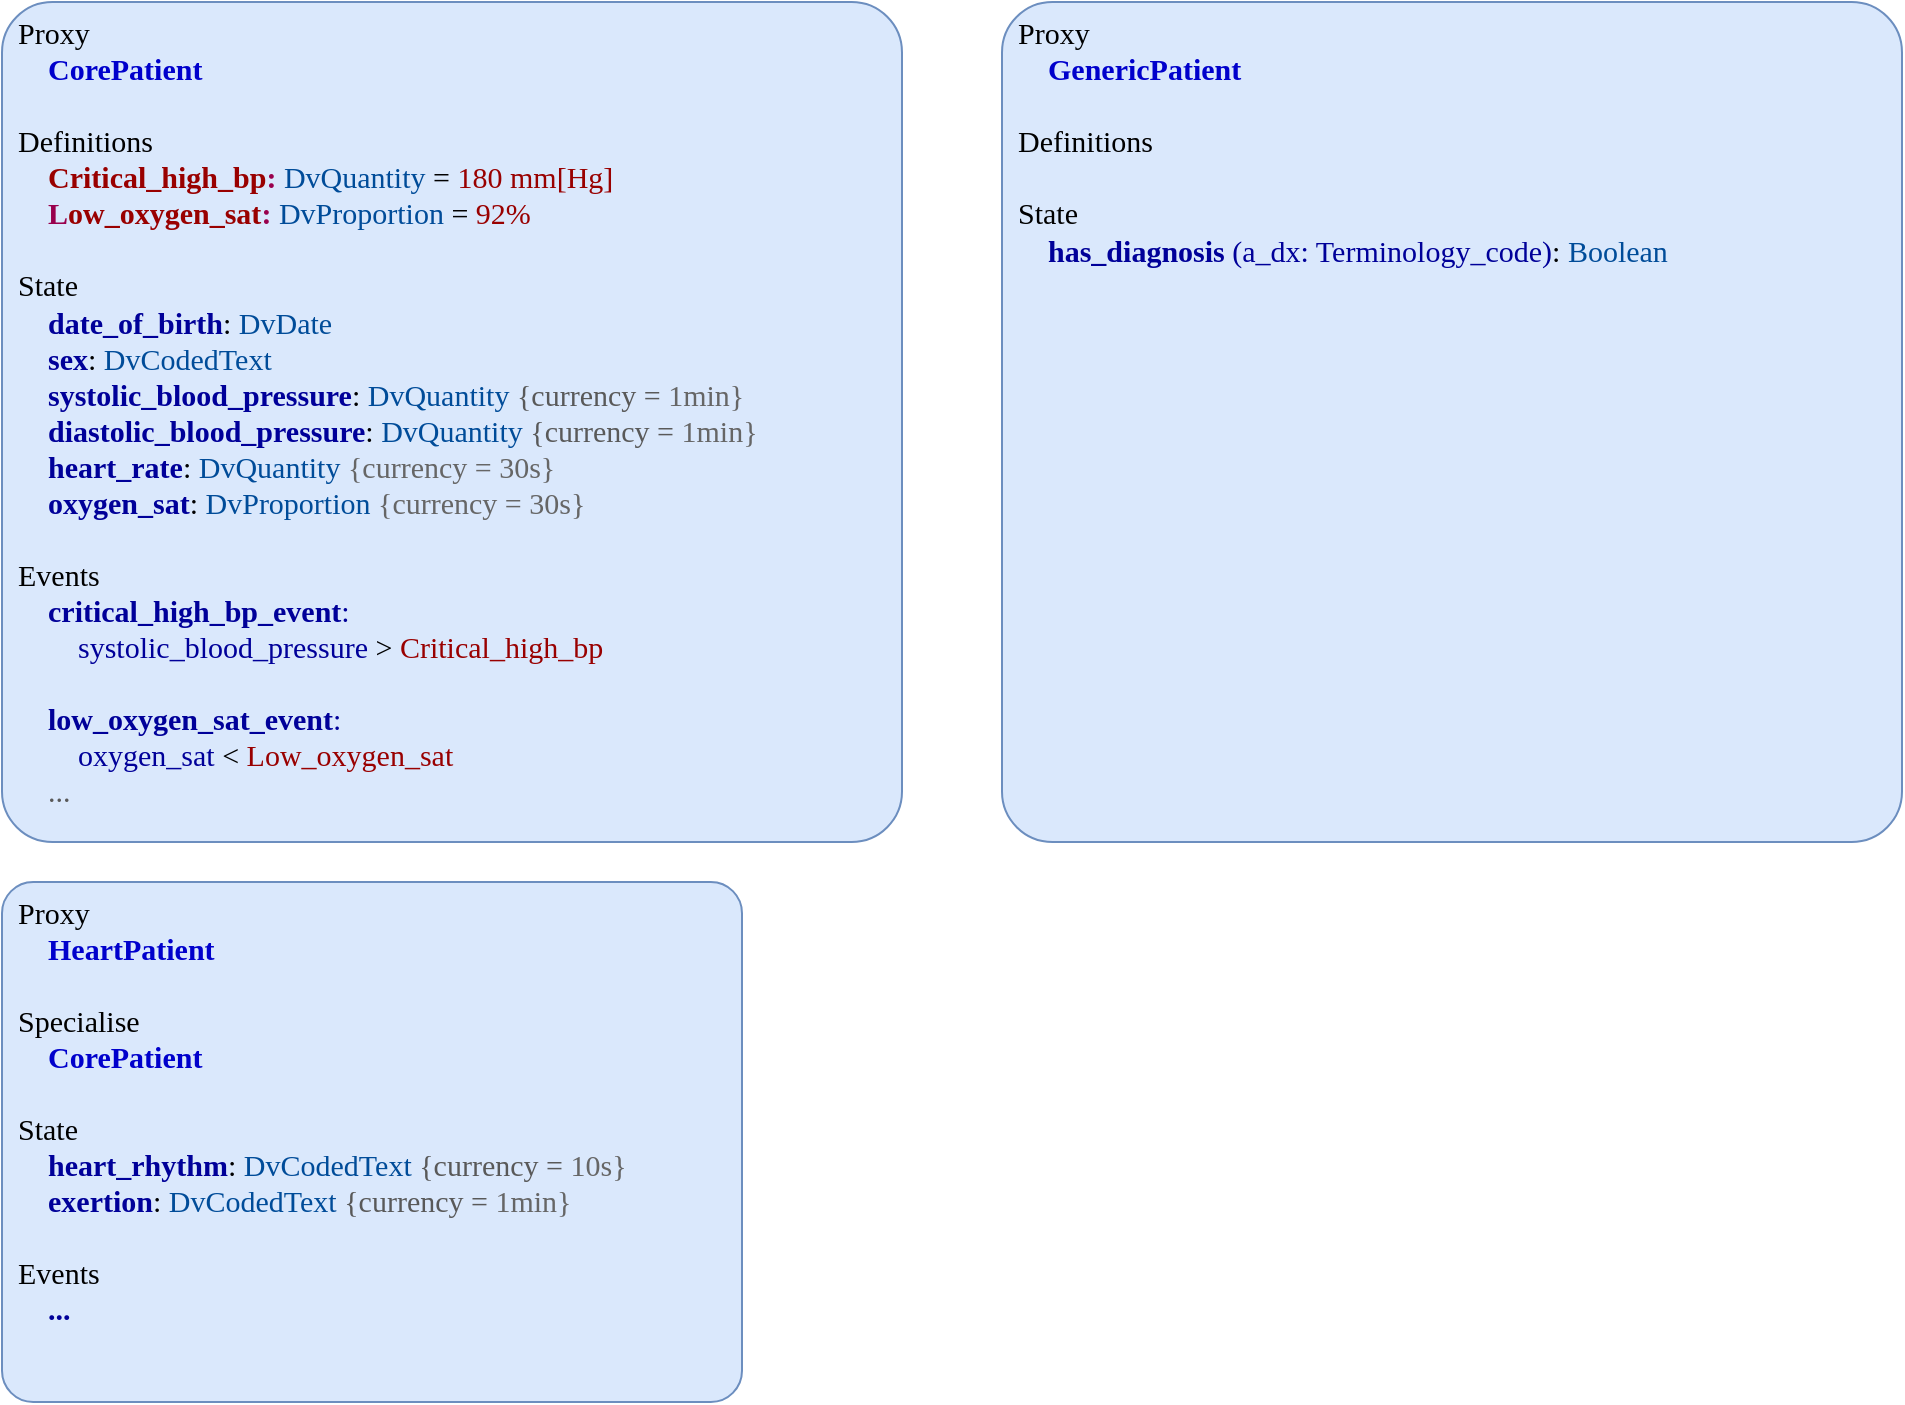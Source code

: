 <mxfile version="12.6.5" type="device"><diagram id="-mjmxiD4SZ3i_Z-_ZSI0" name="Page-1"><mxGraphModel dx="1368" dy="816" grid="1" gridSize="10" guides="1" tooltips="1" connect="1" arrows="1" fold="1" page="1" pageScale="1" pageWidth="1169" pageHeight="827" math="0" shadow="0"><root><mxCell id="0"/><mxCell id="1" parent="0"/><mxCell id="RvP3062w9t06JpOHgTbH-61" value="&lt;div style=&quot;font-size: 15px&quot;&gt;&lt;font style=&quot;font-size: 15px&quot;&gt;&lt;span&gt;Proxy&lt;/span&gt;&lt;/font&gt;&lt;/div&gt;&lt;div style=&quot;font-size: 15px&quot;&gt;&lt;font style=&quot;font-size: 15px&quot;&gt;&lt;span&gt;&amp;nbsp; &amp;nbsp;&amp;nbsp;&lt;/span&gt;&lt;font style=&quot;font-size: 15px&quot;&gt;&lt;b&gt;&lt;font color=&quot;#0000cc&quot;&gt;HeartPatient&lt;/font&gt;&lt;/b&gt;&lt;font color=&quot;#004c99&quot;&gt;&amp;nbsp;&lt;/font&gt;&lt;/font&gt;&lt;/font&gt;&lt;/div&gt;&lt;div style=&quot;font-size: 15px&quot;&gt;&lt;font style=&quot;font-size: 15px&quot;&gt;&lt;font style=&quot;font-size: 15px&quot;&gt;&lt;font color=&quot;#004c99&quot;&gt;&lt;br&gt;&lt;/font&gt;&lt;/font&gt;&lt;/font&gt;&lt;/div&gt;&lt;div style=&quot;font-size: 15px&quot;&gt;Specialise&lt;/div&gt;&lt;div style=&quot;font-size: 15px&quot;&gt;&lt;font style=&quot;font-size: 15px&quot;&gt;&lt;font style=&quot;font-size: 15px&quot;&gt;&lt;font color=&quot;#004c99&quot;&gt;&amp;nbsp; &amp;nbsp;&amp;nbsp;&lt;/font&gt;&lt;b&gt;&lt;font color=&quot;#0000cc&quot;&gt;CorePatient&lt;/font&gt;&lt;/b&gt;&lt;/font&gt;&lt;/font&gt;&lt;/div&gt;&lt;div style=&quot;font-size: 15px&quot;&gt;&lt;br&gt;&lt;/div&gt;&lt;div style=&quot;font-size: 15px&quot;&gt;State&lt;/div&gt;&lt;font style=&quot;font-size: 15px&quot;&gt;&lt;span style=&quot;white-space: nowrap&quot;&gt;&lt;div style=&quot;font-weight: bold&quot;&gt;&lt;b&gt;&lt;font color=&quot;#990000&quot; style=&quot;font-size: 15px&quot;&gt;&amp;nbsp; &amp;nbsp; &lt;/font&gt;&lt;font style=&quot;font-size: 15px&quot; color=&quot;#000099&quot;&gt;heart_rhythm&lt;/font&gt;&lt;/b&gt;&lt;span style=&quot;font-weight: normal&quot;&gt;:&amp;nbsp;&lt;/span&gt;&lt;font color=&quot;#004c99&quot; style=&quot;font-weight: normal ; font-size: 15px&quot;&gt;DvCodedText&lt;/font&gt;&lt;span style=&quot;font-weight: normal&quot;&gt;&amp;nbsp;&lt;/span&gt;&lt;font color=&quot;#595959&quot; style=&quot;font-weight: normal ; font-size: 15px&quot;&gt;{currency =&amp;nbsp;&lt;/font&gt;&lt;font color=&quot;#666666&quot; style=&quot;font-weight: normal ; font-size: 15px&quot;&gt;10s}&lt;/font&gt;&lt;/div&gt;&lt;div&gt;&lt;div style=&quot;font-weight: bold&quot;&gt;&lt;b&gt;&lt;font color=&quot;#990000&quot;&gt;&amp;nbsp; &amp;nbsp; &lt;/font&gt;&lt;font color=&quot;#000099&quot;&gt;exertion&lt;/font&gt;&lt;/b&gt;&lt;span style=&quot;font-weight: normal&quot;&gt;:&amp;nbsp;&lt;/span&gt;&lt;font color=&quot;#004c99&quot; style=&quot;font-weight: normal&quot;&gt;DvCodedText&lt;/font&gt;&lt;span style=&quot;font-weight: normal&quot;&gt;&amp;nbsp;&lt;/span&gt;&lt;font color=&quot;#595959&quot; style=&quot;font-weight: normal&quot;&gt;{currency =&amp;nbsp;&lt;/font&gt;&lt;font color=&quot;#666666&quot; style=&quot;font-weight: normal&quot;&gt;1min}&lt;/font&gt;&lt;/div&gt;&lt;div style=&quot;font-weight: bold&quot;&gt;&lt;font color=&quot;#666666&quot; style=&quot;font-weight: normal&quot;&gt;&lt;br&gt;&lt;/font&gt;&lt;/div&gt;&lt;div style=&quot;font-weight: bold&quot;&gt;&lt;font style=&quot;font-weight: normal&quot;&gt;Events&lt;/font&gt;&lt;/div&gt;&lt;div&gt;&lt;font color=&quot;#666666&quot; style=&quot;font-weight: normal&quot;&gt;&amp;nbsp; &amp;nbsp; &lt;/font&gt;&lt;font color=&quot;#000099&quot;&gt;&lt;b&gt;...&lt;/b&gt;&lt;/font&gt;&lt;/div&gt;&lt;div style=&quot;font-weight: bold&quot;&gt;&lt;font color=&quot;#666666&quot; style=&quot;font-weight: normal&quot;&gt;&lt;br&gt;&lt;/font&gt;&lt;/div&gt;&lt;/div&gt;&lt;/span&gt;&lt;/font&gt;" style="rounded=1;whiteSpace=wrap;html=1;fontSize=16;arcSize=6;verticalAlign=top;fillColor=#dae8fc;strokeColor=#6c8ebf;fontFamily=Tahoma;align=left;spacingLeft=6;" parent="1" vertex="1"><mxGeometry x="60" y="470" width="370" height="260" as="geometry"/></mxCell><mxCell id="G-r-zr2X4jl4nzTnfI1M-4" value="&lt;font style=&quot;font-size: 14px&quot;&gt;&lt;br&gt;&lt;/font&gt;" style="text;html=1;align=left;verticalAlign=middle;resizable=0;points=[];autosize=1;fontSize=12;fontFamily=Tahoma;" parent="1" vertex="1"><mxGeometry x="420" y="365.5" width="20" height="20" as="geometry"/></mxCell><mxCell id="LEaa0BhfU7wHosrzJUJ7-3" value="&lt;div style=&quot;font-size: 15px&quot;&gt;&lt;font style=&quot;font-size: 15px&quot;&gt;&lt;span&gt;Proxy&lt;/span&gt;&lt;/font&gt;&lt;/div&gt;&lt;div style=&quot;font-size: 15px&quot;&gt;&lt;font style=&quot;font-size: 15px&quot;&gt;&lt;font style=&quot;font-size: 15px&quot;&gt;&amp;nbsp; &amp;nbsp;&amp;nbsp;&lt;b&gt;&lt;font color=&quot;#0000cc&quot;&gt;CorePatient&lt;/font&gt;&lt;/b&gt;&lt;/font&gt;&lt;/font&gt;&lt;/div&gt;&lt;div style=&quot;font-size: 15px&quot;&gt;&lt;font style=&quot;font-size: 15px&quot;&gt;&lt;font style=&quot;font-size: 15px&quot;&gt;&lt;b style=&quot;color: rgb(153 , 0 , 77)&quot;&gt;&lt;br&gt;&lt;/b&gt;&lt;/font&gt;&lt;/font&gt;&lt;/div&gt;&lt;div style=&quot;font-size: 15px&quot;&gt;&lt;font style=&quot;font-size: 15px&quot;&gt;&lt;font style=&quot;font-size: 15px&quot;&gt;Definitions&lt;/font&gt;&lt;/font&gt;&lt;/div&gt;&lt;div style=&quot;font-size: 15px&quot;&gt;&lt;font style=&quot;font-size: 15px&quot;&gt;&lt;font style=&quot;font-size: 15px&quot;&gt;&lt;b style=&quot;color: rgb(153 , 0 , 77)&quot;&gt;&amp;nbsp; &amp;nbsp; &lt;/b&gt;&lt;b&gt;&lt;font color=&quot;#990000&quot;&gt;Critical_high_bp&lt;/font&gt;&lt;/b&gt;&lt;b style=&quot;color: rgb(153 , 0 , 77)&quot;&gt;: &lt;/b&gt;&lt;font color=&quot;#004c99&quot;&gt;DvQuantity&lt;/font&gt;&lt;font color=&quot;#000099&quot;&gt; &lt;/font&gt;=&lt;font color=&quot;#000099&quot;&gt; &lt;/font&gt;&lt;font color=&quot;#990000&quot;&gt;180 mm[Hg]&lt;/font&gt;&lt;/font&gt;&lt;/font&gt;&lt;/div&gt;&lt;div style=&quot;font-size: 15px&quot;&gt;&lt;font style=&quot;font-size: 15px&quot;&gt;&lt;font style=&quot;font-size: 15px&quot;&gt;&lt;div&gt;&lt;b style=&quot;color: rgb(153 , 0 , 77)&quot;&gt;&amp;nbsp; &amp;nbsp; L&lt;/b&gt;&lt;b&gt;&lt;font color=&quot;#990000&quot;&gt;ow_oxygen_sat&lt;/font&gt;&lt;/b&gt;&lt;b style=&quot;color: rgb(153 , 0 , 77)&quot;&gt;:&amp;nbsp;&lt;/b&gt;&lt;font color=&quot;#004c99&quot;&gt;DvProportion&lt;/font&gt;&lt;font color=&quot;#000099&quot;&gt;&amp;nbsp;&lt;/font&gt;=&lt;font color=&quot;#000099&quot;&gt;&amp;nbsp;&lt;/font&gt;&lt;font color=&quot;#990000&quot;&gt;92%&lt;/font&gt;&lt;/div&gt;&lt;div&gt;&lt;font color=&quot;#990000&quot;&gt;&lt;br&gt;&lt;/font&gt;&lt;/div&gt;&lt;/font&gt;&lt;/font&gt;&lt;/div&gt;&lt;div style=&quot;font-size: 15px&quot;&gt;State&lt;/div&gt;&lt;font style=&quot;font-size: 15px&quot;&gt;&lt;b style=&quot;white-space: nowrap&quot;&gt;&lt;font color=&quot;#990000&quot;&gt;&amp;nbsp; &amp;nbsp; &lt;/font&gt;&lt;font color=&quot;#000099&quot;&gt;date_of_birth&lt;/font&gt;&lt;/b&gt;&lt;span style=&quot;white-space: nowrap&quot;&gt;:&amp;nbsp;&lt;/span&gt;&lt;font color=&quot;#004c99&quot; style=&quot;white-space: nowrap&quot;&gt;DvDate&lt;/font&gt;&lt;b style=&quot;white-space: nowrap&quot;&gt;&lt;div&gt;&lt;b&gt;&lt;font color=&quot;#990000&quot;&gt;&amp;nbsp; &amp;nbsp; &lt;/font&gt;&lt;font color=&quot;#000099&quot;&gt;sex&lt;/font&gt;&lt;/b&gt;&lt;span style=&quot;font-weight: 400&quot;&gt;:&amp;nbsp;&lt;/span&gt;&lt;font color=&quot;#004c99&quot; style=&quot;font-weight: 400&quot;&gt;DvCodedText&lt;/font&gt;&lt;/div&gt;&lt;div&gt;&lt;b&gt;&lt;font color=&quot;#990000&quot; style=&quot;font-size: 15px&quot;&gt;&amp;nbsp; &amp;nbsp; &lt;/font&gt;&lt;font style=&quot;font-size: 15px&quot; color=&quot;#000099&quot;&gt;systolic_blood_pressure&lt;/font&gt;&lt;/b&gt;&lt;span style=&quot;font-weight: normal&quot;&gt;:&amp;nbsp;&lt;/span&gt;&lt;font color=&quot;#004c99&quot; style=&quot;font-weight: normal ; font-size: 15px&quot;&gt;DvQuantity&lt;/font&gt;&lt;span style=&quot;font-weight: normal&quot;&gt;&amp;nbsp;&lt;/span&gt;&lt;font color=&quot;#595959&quot; style=&quot;font-weight: normal ; font-size: 15px&quot;&gt;{currency =&amp;nbsp;&lt;/font&gt;&lt;font color=&quot;#666666&quot; style=&quot;font-weight: normal ; font-size: 15px&quot;&gt;1min}&lt;/font&gt;&lt;/div&gt;&lt;div&gt;&lt;b&gt;&lt;font color=&quot;#990000&quot;&gt;&amp;nbsp; &amp;nbsp; &lt;/font&gt;&lt;font color=&quot;#000099&quot;&gt;diastolic_blood_pressure&lt;/font&gt;&lt;/b&gt;&lt;span style=&quot;font-weight: normal&quot;&gt;:&amp;nbsp;&lt;/span&gt;&lt;font color=&quot;#004c99&quot; style=&quot;font-weight: normal&quot;&gt;DvQuantity&lt;/font&gt;&lt;span style=&quot;font-weight: normal&quot;&gt;&amp;nbsp;&lt;/span&gt;&lt;font color=&quot;#595959&quot; style=&quot;font-weight: normal&quot;&gt;{currency =&amp;nbsp;&lt;/font&gt;&lt;font color=&quot;#666666&quot; style=&quot;font-weight: normal&quot;&gt;1min}&lt;/font&gt;&lt;span style=&quot;font-weight: normal&quot;&gt;&lt;br&gt;&lt;/span&gt;&lt;/div&gt;&lt;/b&gt;&lt;font style=&quot;white-space: nowrap ; font-size: 15px&quot;&gt;&lt;div&gt;&lt;font style=&quot;font-size: 15px&quot;&gt;&lt;b&gt;&lt;font color=&quot;#990000&quot;&gt;&amp;nbsp; &amp;nbsp; &lt;/font&gt;&lt;font color=&quot;#000099&quot;&gt;heart_rate&lt;/font&gt;&lt;/b&gt;&lt;/font&gt;&lt;span style=&quot;color: rgb(0 , 0 , 0)&quot;&gt;:&amp;nbsp;&lt;/span&gt;&lt;font color=&quot;#004c99&quot; style=&quot;font-size: 15px&quot;&gt;DvQuantity&lt;/font&gt;&lt;span style=&quot;color: rgb(0 , 0 , 0)&quot;&gt;&amp;nbsp;&lt;/span&gt;&lt;font style=&quot;font-size: 15px&quot; color=&quot;#666666&quot;&gt;{currency = 30s}&lt;/font&gt;&lt;/div&gt;&lt;div&gt;&lt;b&gt;&lt;font color=&quot;#990000&quot;&gt;&amp;nbsp; &amp;nbsp;&amp;nbsp;&lt;/font&gt;&lt;font color=&quot;#000099&quot;&gt;oxygen_sat&lt;/font&gt;&lt;/b&gt;:&amp;nbsp;&lt;font color=&quot;#004c99&quot;&gt;DvProportion&lt;/font&gt;&amp;nbsp;&lt;font color=&quot;#666666&quot;&gt;{currency = 30s}&lt;/font&gt;&lt;font style=&quot;font-size: 15px&quot; color=&quot;#666666&quot;&gt;&lt;br&gt;&lt;/font&gt;&lt;/div&gt;&lt;div&gt;&lt;font color=&quot;#666666&quot;&gt;&lt;br&gt;&lt;/font&gt;&lt;/div&gt;&lt;div&gt;&lt;div style=&quot;font-weight: bold&quot;&gt;&lt;font style=&quot;font-weight: normal&quot;&gt;Events&lt;/font&gt;&lt;/div&gt;&lt;div&gt;&lt;font color=&quot;#666666&quot;&gt;&amp;nbsp; &amp;nbsp;&amp;nbsp;&lt;/font&gt;&lt;font color=&quot;#000099&quot;&gt;&lt;b&gt;critical_high_bp_event&lt;/b&gt;:&lt;/font&gt;&lt;/div&gt;&lt;div&gt;&lt;font color=&quot;#666666&quot;&gt;&amp;nbsp; &amp;nbsp; &amp;nbsp; &amp;nbsp;&amp;nbsp;&lt;/font&gt;&lt;font color=&quot;#000099&quot;&gt;systolic_blood_pressure&lt;/font&gt;&lt;font color=&quot;#666666&quot;&gt;&amp;nbsp;&lt;/font&gt;&amp;gt;&lt;font color=&quot;#666666&quot;&gt;&amp;nbsp;&lt;/font&gt;&lt;font color=&quot;#990000&quot;&gt;Critical_high_bp&lt;/font&gt;&lt;/div&gt;&lt;/div&gt;&lt;div&gt;&lt;font color=&quot;#990000&quot;&gt;&lt;br&gt;&lt;/font&gt;&lt;/div&gt;&lt;div&gt;&lt;font color=&quot;#666666&quot;&gt;&amp;nbsp; &amp;nbsp;&amp;nbsp;&lt;/font&gt;&lt;font color=&quot;#000099&quot;&gt;&lt;b&gt;low_oxygen_sat_event&lt;/b&gt;:&lt;/font&gt;&lt;/div&gt;&lt;div&gt;&lt;font color=&quot;#666666&quot;&gt;&amp;nbsp; &amp;nbsp; &amp;nbsp; &amp;nbsp;&amp;nbsp;&lt;/font&gt;&lt;font color=&quot;#000099&quot;&gt;oxygen_sat&lt;/font&gt;&lt;font color=&quot;#666666&quot;&gt;&amp;nbsp;&lt;/font&gt;&lt;span&gt;&amp;lt;&lt;/span&gt;&lt;font color=&quot;#666666&quot;&gt;&amp;nbsp;&lt;/font&gt;&lt;font color=&quot;#990000&quot;&gt;Low_oxygen_sat&lt;/font&gt;&lt;/div&gt;&lt;div&gt;&lt;font color=&quot;#595959&quot;&gt;&amp;nbsp; &amp;nbsp; ...&lt;/font&gt;&lt;/div&gt;&lt;/font&gt;&lt;/font&gt;" style="rounded=1;whiteSpace=wrap;html=1;fontSize=16;arcSize=6;verticalAlign=top;fillColor=#dae8fc;strokeColor=#6c8ebf;fontFamily=Tahoma;align=left;spacingLeft=6;" parent="1" vertex="1"><mxGeometry x="60" y="30" width="450" height="420" as="geometry"/></mxCell><mxCell id="KlcMZjxObr8s8iO9tr29-1" value="&lt;div style=&quot;font-size: 15px&quot;&gt;&lt;font style=&quot;font-size: 15px&quot;&gt;&lt;span&gt;Proxy&lt;/span&gt;&lt;/font&gt;&lt;/div&gt;&lt;div style=&quot;font-size: 15px&quot;&gt;&lt;font style=&quot;font-size: 15px&quot;&gt;&lt;font style=&quot;font-size: 15px&quot;&gt;&amp;nbsp; &amp;nbsp; &lt;b&gt;&lt;font color=&quot;#0000cc&quot;&gt;GenericPatient&lt;/font&gt;&lt;/b&gt;&lt;/font&gt;&lt;/font&gt;&lt;/div&gt;&lt;div style=&quot;font-size: 15px&quot;&gt;&lt;font style=&quot;font-size: 15px&quot;&gt;&lt;font style=&quot;font-size: 15px&quot;&gt;&lt;b style=&quot;color: rgb(153 , 0 , 77)&quot;&gt;&lt;br&gt;&lt;/b&gt;&lt;/font&gt;&lt;/font&gt;&lt;/div&gt;&lt;div style=&quot;font-size: 15px&quot;&gt;&lt;font style=&quot;font-size: 15px&quot;&gt;&lt;font style=&quot;font-size: 15px&quot;&gt;Definitions&lt;/font&gt;&lt;/font&gt;&lt;/div&gt;&lt;div style=&quot;font-size: 15px&quot;&gt;&lt;br&gt;&lt;/div&gt;&lt;div style=&quot;font-size: 15px&quot;&gt;State&lt;/div&gt;&lt;font style=&quot;font-size: 15px&quot;&gt;&lt;span style=&quot;white-space: nowrap&quot;&gt;&lt;font color=&quot;#990000&quot; style=&quot;font-weight: bold&quot;&gt;&amp;nbsp; &amp;nbsp; &lt;/font&gt;&lt;font color=&quot;#000099&quot;&gt;&lt;b&gt;has_diagnosis&lt;/b&gt; (a_dx: Terminology_code)&lt;/font&gt;&lt;/span&gt;&lt;span style=&quot;white-space: nowrap&quot;&gt;:&amp;nbsp;&lt;/span&gt;&lt;font color=&quot;#004c99&quot; style=&quot;white-space: nowrap&quot;&gt;Boolean&lt;/font&gt;&lt;b style=&quot;white-space: nowrap&quot;&gt;&lt;div&gt;&lt;b&gt;&lt;font color=&quot;#990000&quot;&gt;&amp;nbsp; &amp;nbsp;&amp;nbsp;&lt;/font&gt;&lt;/b&gt;&lt;/div&gt;&lt;/b&gt;&lt;font style=&quot;white-space: nowrap ; font-size: 15px&quot;&gt;&lt;div style=&quot;font-weight: bold&quot;&gt;&lt;br&gt;&lt;/div&gt;&lt;/font&gt;&lt;/font&gt;" style="rounded=1;whiteSpace=wrap;html=1;fontSize=16;arcSize=6;verticalAlign=top;fillColor=#dae8fc;strokeColor=#6c8ebf;fontFamily=Tahoma;align=left;spacingLeft=6;" vertex="1" parent="1"><mxGeometry x="560" y="30" width="450" height="420" as="geometry"/></mxCell></root></mxGraphModel></diagram></mxfile>